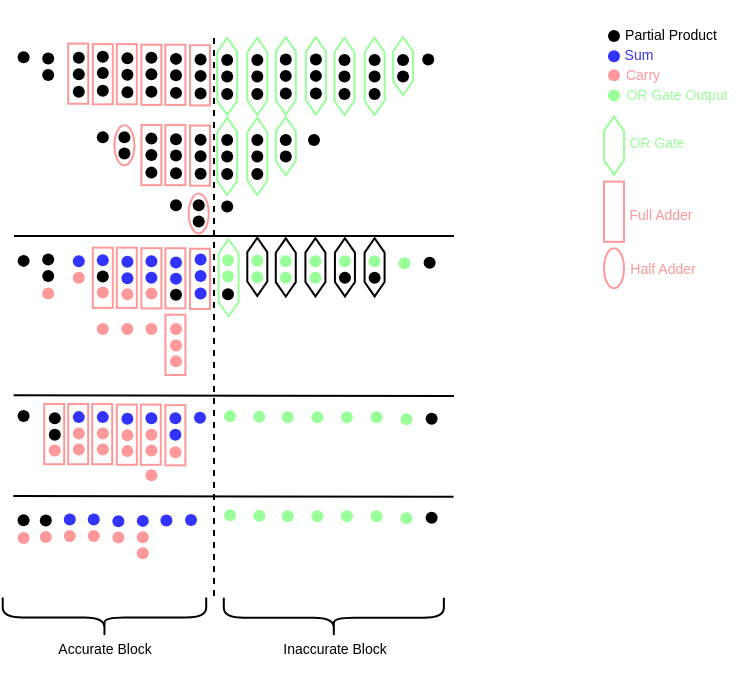 <mxfile version="25.0.2">
  <diagram name="Page-1" id="2dbHZs60MgRJYXGFf2Fs">
    <mxGraphModel dx="667" dy="397" grid="1" gridSize="10" guides="1" tooltips="1" connect="1" arrows="1" fold="1" page="1" pageScale="1" pageWidth="827" pageHeight="1169" math="0" shadow="0">
      <root>
        <mxCell id="0" />
        <mxCell id="1" parent="0" />
        <mxCell id="PCGd_DvdktvaPrUJOzKs-1" value="" style="shape=hexagon;perimeter=hexagonPerimeter2;whiteSpace=wrap;html=1;fixedSize=1;rotation=90;size=7.18;strokeColor=#99FF99;" parent="1" vertex="1">
          <mxGeometry x="341.0" y="215.22" width="38.59" height="10" as="geometry" />
        </mxCell>
        <mxCell id="PCGd_DvdktvaPrUJOzKs-2" value="" style="shape=waypoint;sketch=0;fillStyle=solid;size=6;pointerEvents=1;points=[];fillColor=none;resizable=0;rotatable=0;perimeter=centerPerimeter;snapToPoint=1;" parent="1" vertex="1">
          <mxGeometry x="350.3" y="202" width="20" height="20" as="geometry" />
        </mxCell>
        <mxCell id="PCGd_DvdktvaPrUJOzKs-3" value="" style="shape=waypoint;sketch=0;fillStyle=solid;size=6;pointerEvents=1;points=[];fillColor=none;resizable=0;rotatable=0;perimeter=centerPerimeter;snapToPoint=1;" parent="1" vertex="1">
          <mxGeometry x="350.3" y="210.22" width="20" height="20" as="geometry" />
        </mxCell>
        <mxCell id="PCGd_DvdktvaPrUJOzKs-4" value="" style="shape=waypoint;sketch=0;fillStyle=solid;size=6;pointerEvents=1;points=[];fillColor=none;resizable=0;rotatable=0;perimeter=centerPerimeter;snapToPoint=1;" parent="1" vertex="1">
          <mxGeometry x="350.3" y="219" width="20" height="20" as="geometry" />
        </mxCell>
        <mxCell id="PCGd_DvdktvaPrUJOzKs-5" value="" style="shape=hexagon;perimeter=hexagonPerimeter2;whiteSpace=wrap;html=1;fixedSize=1;rotation=90;size=7.18;strokeColor=#99FF99;" parent="1" vertex="1">
          <mxGeometry x="360" y="210.07" width="29.06" height="10" as="geometry" />
        </mxCell>
        <mxCell id="PCGd_DvdktvaPrUJOzKs-6" value="" style="shape=waypoint;sketch=0;fillStyle=solid;size=6;pointerEvents=1;points=[];fillColor=none;resizable=0;rotatable=0;perimeter=centerPerimeter;snapToPoint=1;" parent="1" vertex="1">
          <mxGeometry x="364.53" y="202" width="20" height="20" as="geometry" />
        </mxCell>
        <mxCell id="PCGd_DvdktvaPrUJOzKs-7" value="" style="shape=waypoint;sketch=0;fillStyle=solid;size=6;pointerEvents=1;points=[];fillColor=none;resizable=0;rotatable=0;perimeter=centerPerimeter;snapToPoint=1;" parent="1" vertex="1">
          <mxGeometry x="364.53" y="210.22" width="20" height="20" as="geometry" />
        </mxCell>
        <mxCell id="PCGd_DvdktvaPrUJOzKs-15" value="" style="shape=hexagon;perimeter=hexagonPerimeter2;whiteSpace=wrap;html=1;fixedSize=1;rotation=90;size=7.18;strokeColor=#99FF99;" parent="1" vertex="1">
          <mxGeometry x="325.94" y="215.22" width="38.59" height="10" as="geometry" />
        </mxCell>
        <mxCell id="PCGd_DvdktvaPrUJOzKs-16" value="" style="shape=waypoint;sketch=0;fillStyle=solid;size=6;pointerEvents=1;points=[];fillColor=none;resizable=0;rotatable=0;perimeter=centerPerimeter;snapToPoint=1;" parent="1" vertex="1">
          <mxGeometry x="335.24" y="202" width="20" height="20" as="geometry" />
        </mxCell>
        <mxCell id="PCGd_DvdktvaPrUJOzKs-17" value="" style="shape=waypoint;sketch=0;fillStyle=solid;size=6;pointerEvents=1;points=[];fillColor=none;resizable=0;rotatable=0;perimeter=centerPerimeter;snapToPoint=1;" parent="1" vertex="1">
          <mxGeometry x="335.24" y="210.22" width="20" height="20" as="geometry" />
        </mxCell>
        <mxCell id="PCGd_DvdktvaPrUJOzKs-18" value="" style="shape=waypoint;sketch=0;fillStyle=solid;size=6;pointerEvents=1;points=[];fillColor=none;resizable=0;rotatable=0;perimeter=centerPerimeter;snapToPoint=1;" parent="1" vertex="1">
          <mxGeometry x="335.24" y="219" width="20" height="20" as="geometry" />
        </mxCell>
        <mxCell id="PCGd_DvdktvaPrUJOzKs-24" value="" style="shape=hexagon;perimeter=hexagonPerimeter2;whiteSpace=wrap;html=1;fixedSize=1;rotation=90;size=7.18;strokeColor=#99FF99;" parent="1" vertex="1">
          <mxGeometry x="311.65" y="214.94" width="38.59" height="10" as="geometry" />
        </mxCell>
        <mxCell id="PCGd_DvdktvaPrUJOzKs-25" value="" style="shape=waypoint;sketch=0;fillStyle=solid;size=6;pointerEvents=1;points=[];fillColor=none;resizable=0;rotatable=0;perimeter=centerPerimeter;snapToPoint=1;" parent="1" vertex="1">
          <mxGeometry x="320.95" y="201.72" width="20" height="20" as="geometry" />
        </mxCell>
        <mxCell id="PCGd_DvdktvaPrUJOzKs-26" value="" style="shape=waypoint;sketch=0;fillStyle=solid;size=6;pointerEvents=1;points=[];fillColor=none;resizable=0;rotatable=0;perimeter=centerPerimeter;snapToPoint=1;" parent="1" vertex="1">
          <mxGeometry x="320.95" y="209.94" width="20" height="20" as="geometry" />
        </mxCell>
        <mxCell id="PCGd_DvdktvaPrUJOzKs-27" value="" style="shape=waypoint;sketch=0;fillStyle=solid;size=6;pointerEvents=1;points=[];fillColor=none;resizable=0;rotatable=0;perimeter=centerPerimeter;snapToPoint=1;" parent="1" vertex="1">
          <mxGeometry x="320.95" y="218.72" width="20" height="20" as="geometry" />
        </mxCell>
        <mxCell id="PCGd_DvdktvaPrUJOzKs-29" value="" style="shape=hexagon;perimeter=hexagonPerimeter2;whiteSpace=wrap;html=1;fixedSize=1;rotation=90;size=7.18;strokeColor=#99FF99;" parent="1" vertex="1">
          <mxGeometry x="296.59" y="214.94" width="38.59" height="10" as="geometry" />
        </mxCell>
        <mxCell id="PCGd_DvdktvaPrUJOzKs-30" value="" style="shape=waypoint;sketch=0;fillStyle=solid;size=6;pointerEvents=1;points=[];fillColor=none;resizable=0;rotatable=0;perimeter=centerPerimeter;snapToPoint=1;" parent="1" vertex="1">
          <mxGeometry x="305.89" y="201.72" width="20" height="20" as="geometry" />
        </mxCell>
        <mxCell id="PCGd_DvdktvaPrUJOzKs-31" value="" style="shape=waypoint;sketch=0;fillStyle=solid;size=6;pointerEvents=1;points=[];fillColor=none;resizable=0;rotatable=0;perimeter=centerPerimeter;snapToPoint=1;" parent="1" vertex="1">
          <mxGeometry x="305.89" y="209.94" width="20" height="20" as="geometry" />
        </mxCell>
        <mxCell id="PCGd_DvdktvaPrUJOzKs-32" value="" style="shape=waypoint;sketch=0;fillStyle=solid;size=6;pointerEvents=1;points=[];fillColor=none;resizable=0;rotatable=0;perimeter=centerPerimeter;snapToPoint=1;" parent="1" vertex="1">
          <mxGeometry x="305.89" y="218.72" width="20" height="20" as="geometry" />
        </mxCell>
        <mxCell id="PCGd_DvdktvaPrUJOzKs-33" value="" style="shape=hexagon;perimeter=hexagonPerimeter2;whiteSpace=wrap;html=1;fixedSize=1;rotation=90;size=7.18;strokeColor=#99FF99;" parent="1" vertex="1">
          <mxGeometry x="282.36" y="215.22" width="38.59" height="10" as="geometry" />
        </mxCell>
        <mxCell id="PCGd_DvdktvaPrUJOzKs-34" value="" style="shape=waypoint;sketch=0;fillStyle=solid;size=6;pointerEvents=1;points=[];fillColor=none;resizable=0;rotatable=0;perimeter=centerPerimeter;snapToPoint=1;" parent="1" vertex="1">
          <mxGeometry x="291.66" y="202" width="20" height="20" as="geometry" />
        </mxCell>
        <mxCell id="PCGd_DvdktvaPrUJOzKs-35" value="" style="shape=waypoint;sketch=0;fillStyle=solid;size=6;pointerEvents=1;points=[];fillColor=none;resizable=0;rotatable=0;perimeter=centerPerimeter;snapToPoint=1;" parent="1" vertex="1">
          <mxGeometry x="291.66" y="210.22" width="20" height="20" as="geometry" />
        </mxCell>
        <mxCell id="PCGd_DvdktvaPrUJOzKs-36" value="" style="shape=waypoint;sketch=0;fillStyle=solid;size=6;pointerEvents=1;points=[];fillColor=none;resizable=0;rotatable=0;perimeter=centerPerimeter;snapToPoint=1;" parent="1" vertex="1">
          <mxGeometry x="291.66" y="219" width="20" height="20" as="geometry" />
        </mxCell>
        <mxCell id="PCGd_DvdktvaPrUJOzKs-37" value="" style="shape=hexagon;perimeter=hexagonPerimeter2;whiteSpace=wrap;html=1;fixedSize=1;rotation=90;size=7.18;strokeColor=#99FF99;" parent="1" vertex="1">
          <mxGeometry x="267.3" y="215.22" width="38.59" height="10" as="geometry" />
        </mxCell>
        <mxCell id="PCGd_DvdktvaPrUJOzKs-38" value="" style="shape=waypoint;sketch=0;fillStyle=solid;size=6;pointerEvents=1;points=[];fillColor=none;resizable=0;rotatable=0;perimeter=centerPerimeter;snapToPoint=1;" parent="1" vertex="1">
          <mxGeometry x="276.6" y="202" width="20" height="20" as="geometry" />
        </mxCell>
        <mxCell id="PCGd_DvdktvaPrUJOzKs-39" value="" style="shape=waypoint;sketch=0;fillStyle=solid;size=6;pointerEvents=1;points=[];fillColor=none;resizable=0;rotatable=0;perimeter=centerPerimeter;snapToPoint=1;" parent="1" vertex="1">
          <mxGeometry x="276.6" y="210.22" width="20" height="20" as="geometry" />
        </mxCell>
        <mxCell id="PCGd_DvdktvaPrUJOzKs-40" value="" style="shape=waypoint;sketch=0;fillStyle=solid;size=6;pointerEvents=1;points=[];fillColor=none;resizable=0;rotatable=0;perimeter=centerPerimeter;snapToPoint=1;" parent="1" vertex="1">
          <mxGeometry x="276.6" y="219" width="20" height="20" as="geometry" />
        </mxCell>
        <mxCell id="PCGd_DvdktvaPrUJOzKs-46" value="" style="shape=hexagon;perimeter=hexagonPerimeter2;whiteSpace=wrap;html=1;fixedSize=1;rotation=90;size=7.18;strokeColor=#99FF99;" parent="1" vertex="1">
          <mxGeometry x="282.36" y="255.22" width="38.59" height="10" as="geometry" />
        </mxCell>
        <mxCell id="PCGd_DvdktvaPrUJOzKs-47" value="" style="shape=waypoint;sketch=0;fillStyle=solid;size=6;pointerEvents=1;points=[];fillColor=none;resizable=0;rotatable=0;perimeter=centerPerimeter;snapToPoint=1;" parent="1" vertex="1">
          <mxGeometry x="291.66" y="242" width="20" height="20" as="geometry" />
        </mxCell>
        <mxCell id="PCGd_DvdktvaPrUJOzKs-48" value="" style="shape=waypoint;sketch=0;fillStyle=solid;size=6;pointerEvents=1;points=[];fillColor=none;resizable=0;rotatable=0;perimeter=centerPerimeter;snapToPoint=1;" parent="1" vertex="1">
          <mxGeometry x="291.66" y="250.22" width="20" height="20" as="geometry" />
        </mxCell>
        <mxCell id="PCGd_DvdktvaPrUJOzKs-49" value="" style="shape=waypoint;sketch=0;fillStyle=solid;size=6;pointerEvents=1;points=[];fillColor=none;resizable=0;rotatable=0;perimeter=centerPerimeter;snapToPoint=1;" parent="1" vertex="1">
          <mxGeometry x="291.66" y="259" width="20" height="20" as="geometry" />
        </mxCell>
        <mxCell id="PCGd_DvdktvaPrUJOzKs-50" value="" style="shape=hexagon;perimeter=hexagonPerimeter2;whiteSpace=wrap;html=1;fixedSize=1;rotation=90;size=7.18;strokeColor=#99FF99;" parent="1" vertex="1">
          <mxGeometry x="267.3" y="255.22" width="38.59" height="10" as="geometry" />
        </mxCell>
        <mxCell id="PCGd_DvdktvaPrUJOzKs-51" value="" style="shape=waypoint;sketch=0;fillStyle=solid;size=6;pointerEvents=1;points=[];fillColor=none;resizable=0;rotatable=0;perimeter=centerPerimeter;snapToPoint=1;" parent="1" vertex="1">
          <mxGeometry x="276.6" y="242" width="20" height="20" as="geometry" />
        </mxCell>
        <mxCell id="PCGd_DvdktvaPrUJOzKs-52" value="" style="shape=waypoint;sketch=0;fillStyle=solid;size=6;pointerEvents=1;points=[];fillColor=none;resizable=0;rotatable=0;perimeter=centerPerimeter;snapToPoint=1;" parent="1" vertex="1">
          <mxGeometry x="276.6" y="250.22" width="20" height="20" as="geometry" />
        </mxCell>
        <mxCell id="PCGd_DvdktvaPrUJOzKs-53" value="" style="shape=waypoint;sketch=0;fillStyle=solid;size=6;pointerEvents=1;points=[];fillColor=none;resizable=0;rotatable=0;perimeter=centerPerimeter;snapToPoint=1;" parent="1" vertex="1">
          <mxGeometry x="276.6" y="259" width="20" height="20" as="geometry" />
        </mxCell>
        <mxCell id="PCGd_DvdktvaPrUJOzKs-54" value="" style="shape=hexagon;perimeter=hexagonPerimeter2;whiteSpace=wrap;html=1;fixedSize=1;rotation=90;size=7.18;strokeColor=#99FF99;" parent="1" vertex="1">
          <mxGeometry x="301.35" y="250.07" width="29.06" height="10" as="geometry" />
        </mxCell>
        <mxCell id="PCGd_DvdktvaPrUJOzKs-55" value="" style="shape=waypoint;sketch=0;fillStyle=solid;size=6;pointerEvents=1;points=[];fillColor=none;resizable=0;rotatable=0;perimeter=centerPerimeter;snapToPoint=1;" parent="1" vertex="1">
          <mxGeometry x="305.88" y="242" width="20" height="20" as="geometry" />
        </mxCell>
        <mxCell id="PCGd_DvdktvaPrUJOzKs-56" value="" style="shape=waypoint;sketch=0;fillStyle=solid;size=6;pointerEvents=1;points=[];fillColor=none;resizable=0;rotatable=0;perimeter=centerPerimeter;snapToPoint=1;" parent="1" vertex="1">
          <mxGeometry x="305.88" y="250.22" width="20" height="20" as="geometry" />
        </mxCell>
        <mxCell id="PCGd_DvdktvaPrUJOzKs-59" value="" style="shape=waypoint;sketch=0;fillStyle=solid;size=6;pointerEvents=1;points=[];fillColor=none;resizable=0;rotatable=0;perimeter=centerPerimeter;snapToPoint=1;" parent="1" vertex="1">
          <mxGeometry x="377.12" y="201.72" width="20" height="20" as="geometry" />
        </mxCell>
        <mxCell id="PCGd_DvdktvaPrUJOzKs-62" value="" style="shape=waypoint;sketch=0;fillStyle=solid;size=6;pointerEvents=1;points=[];fillColor=none;resizable=0;rotatable=0;perimeter=centerPerimeter;snapToPoint=1;" parent="1" vertex="1">
          <mxGeometry x="320" y="242" width="20" height="20" as="geometry" />
        </mxCell>
        <mxCell id="PCGd_DvdktvaPrUJOzKs-63" value="" style="shape=waypoint;sketch=0;fillStyle=solid;size=6;pointerEvents=1;points=[];fillColor=none;resizable=0;rotatable=0;perimeter=centerPerimeter;snapToPoint=1;" parent="1" vertex="1">
          <mxGeometry x="276.6" y="275.22" width="20" height="20" as="geometry" />
        </mxCell>
        <mxCell id="PCGd_DvdktvaPrUJOzKs-64" value="" style="endArrow=none;dashed=1;html=1;rounded=0;" parent="1" edge="1">
          <mxGeometry width="50" height="50" relative="1" as="geometry">
            <mxPoint x="280" y="480" as="sourcePoint" />
            <mxPoint x="280" y="200" as="targetPoint" />
          </mxGeometry>
        </mxCell>
        <mxCell id="PCGd_DvdktvaPrUJOzKs-74" value="" style="rounded=0;whiteSpace=wrap;html=1;strokeColor=#FF9999;" parent="1" vertex="1">
          <mxGeometry x="268" y="204.61" width="10" height="30.11" as="geometry" />
        </mxCell>
        <mxCell id="PCGd_DvdktvaPrUJOzKs-75" value="" style="shape=waypoint;sketch=0;fillStyle=solid;size=6;pointerEvents=1;points=[];fillColor=none;resizable=0;rotatable=0;perimeter=centerPerimeter;snapToPoint=1;" parent="1" vertex="1">
          <mxGeometry x="263.3" y="201.72" width="20" height="20" as="geometry" />
        </mxCell>
        <mxCell id="PCGd_DvdktvaPrUJOzKs-76" value="" style="shape=waypoint;sketch=0;fillStyle=solid;size=6;pointerEvents=1;points=[];fillColor=none;resizable=0;rotatable=0;perimeter=centerPerimeter;snapToPoint=1;" parent="1" vertex="1">
          <mxGeometry x="263.3" y="209.94" width="20" height="20" as="geometry" />
        </mxCell>
        <mxCell id="PCGd_DvdktvaPrUJOzKs-77" value="" style="shape=waypoint;sketch=0;fillStyle=solid;size=6;pointerEvents=1;points=[];fillColor=none;resizable=0;rotatable=0;perimeter=centerPerimeter;snapToPoint=1;" parent="1" vertex="1">
          <mxGeometry x="263.3" y="218.72" width="20" height="20" as="geometry" />
        </mxCell>
        <mxCell id="PCGd_DvdktvaPrUJOzKs-81" value="" style="rounded=0;whiteSpace=wrap;html=1;strokeColor=#FF9999;" parent="1" vertex="1">
          <mxGeometry x="255.7" y="204.33" width="10" height="30.11" as="geometry" />
        </mxCell>
        <mxCell id="PCGd_DvdktvaPrUJOzKs-82" value="" style="shape=waypoint;sketch=0;fillStyle=solid;size=6;pointerEvents=1;points=[];fillColor=none;resizable=0;rotatable=0;perimeter=centerPerimeter;snapToPoint=1;" parent="1" vertex="1">
          <mxGeometry x="251.0" y="201.44" width="20" height="20" as="geometry" />
        </mxCell>
        <mxCell id="PCGd_DvdktvaPrUJOzKs-83" value="" style="shape=waypoint;sketch=0;fillStyle=solid;size=6;pointerEvents=1;points=[];fillColor=none;resizable=0;rotatable=0;perimeter=centerPerimeter;snapToPoint=1;" parent="1" vertex="1">
          <mxGeometry x="251.0" y="209.66" width="20" height="20" as="geometry" />
        </mxCell>
        <mxCell id="PCGd_DvdktvaPrUJOzKs-84" value="" style="shape=waypoint;sketch=0;fillStyle=solid;size=6;pointerEvents=1;points=[];fillColor=none;resizable=0;rotatable=0;perimeter=centerPerimeter;snapToPoint=1;" parent="1" vertex="1">
          <mxGeometry x="251.0" y="218.44" width="20" height="20" as="geometry" />
        </mxCell>
        <mxCell id="PCGd_DvdktvaPrUJOzKs-110" value="" style="endArrow=none;html=1;rounded=0;" parent="1" edge="1">
          <mxGeometry width="50" height="50" relative="1" as="geometry">
            <mxPoint x="180" y="300" as="sourcePoint" />
            <mxPoint x="400" y="300" as="targetPoint" />
          </mxGeometry>
        </mxCell>
        <mxCell id="PCGd_DvdktvaPrUJOzKs-111" value="" style="rounded=0;whiteSpace=wrap;html=1;strokeColor=#FF9999;" parent="1" vertex="1">
          <mxGeometry x="243.7" y="204.33" width="10" height="30.11" as="geometry" />
        </mxCell>
        <mxCell id="PCGd_DvdktvaPrUJOzKs-112" value="" style="rounded=0;whiteSpace=wrap;html=1;strokeColor=#FF9999;" parent="1" vertex="1">
          <mxGeometry x="231.4" y="204.05" width="10" height="30.11" as="geometry" />
        </mxCell>
        <mxCell id="PCGd_DvdktvaPrUJOzKs-113" value="" style="shape=waypoint;sketch=0;fillStyle=solid;size=6;pointerEvents=1;points=[];fillColor=none;resizable=0;rotatable=0;perimeter=centerPerimeter;snapToPoint=1;" parent="1" vertex="1">
          <mxGeometry x="226.7" y="201.16" width="20" height="20" as="geometry" />
        </mxCell>
        <mxCell id="PCGd_DvdktvaPrUJOzKs-114" value="" style="shape=waypoint;sketch=0;fillStyle=solid;size=6;pointerEvents=1;points=[];fillColor=none;resizable=0;rotatable=0;perimeter=centerPerimeter;snapToPoint=1;" parent="1" vertex="1">
          <mxGeometry x="226.7" y="209.38" width="20" height="20" as="geometry" />
        </mxCell>
        <mxCell id="PCGd_DvdktvaPrUJOzKs-115" value="" style="shape=waypoint;sketch=0;fillStyle=solid;size=6;pointerEvents=1;points=[];fillColor=none;resizable=0;rotatable=0;perimeter=centerPerimeter;snapToPoint=1;" parent="1" vertex="1">
          <mxGeometry x="226.7" y="218.16" width="20" height="20" as="geometry" />
        </mxCell>
        <mxCell id="PCGd_DvdktvaPrUJOzKs-116" value="" style="rounded=0;whiteSpace=wrap;html=1;strokeColor=#FF9999;" parent="1" vertex="1">
          <mxGeometry x="219.4" y="204.05" width="10" height="30.11" as="geometry" />
        </mxCell>
        <mxCell id="PCGd_DvdktvaPrUJOzKs-117" value="" style="rounded=0;whiteSpace=wrap;html=1;strokeColor=#FF9999;" parent="1" vertex="1">
          <mxGeometry x="207.1" y="203.77" width="10" height="30.11" as="geometry" />
        </mxCell>
        <mxCell id="PCGd_DvdktvaPrUJOzKs-118" value="" style="shape=waypoint;sketch=0;fillStyle=solid;size=6;pointerEvents=1;points=[];fillColor=none;resizable=0;rotatable=0;perimeter=centerPerimeter;snapToPoint=1;" parent="1" vertex="1">
          <mxGeometry x="202.4" y="200.88" width="20" height="20" as="geometry" />
        </mxCell>
        <mxCell id="PCGd_DvdktvaPrUJOzKs-119" value="" style="shape=waypoint;sketch=0;fillStyle=solid;size=6;pointerEvents=1;points=[];fillColor=none;resizable=0;rotatable=0;perimeter=centerPerimeter;snapToPoint=1;" parent="1" vertex="1">
          <mxGeometry x="202.4" y="209.1" width="20" height="20" as="geometry" />
        </mxCell>
        <mxCell id="PCGd_DvdktvaPrUJOzKs-120" value="" style="shape=waypoint;sketch=0;fillStyle=solid;size=6;pointerEvents=1;points=[];fillColor=none;resizable=0;rotatable=0;perimeter=centerPerimeter;snapToPoint=1;" parent="1" vertex="1">
          <mxGeometry x="202.4" y="217.88" width="20" height="20" as="geometry" />
        </mxCell>
        <mxCell id="PCGd_DvdktvaPrUJOzKs-121" value="" style="shape=waypoint;sketch=0;fillStyle=solid;size=6;pointerEvents=1;points=[];fillColor=none;resizable=0;rotatable=0;perimeter=centerPerimeter;snapToPoint=1;" parent="1" vertex="1">
          <mxGeometry x="214.4" y="200.32" width="20" height="20" as="geometry" />
        </mxCell>
        <mxCell id="PCGd_DvdktvaPrUJOzKs-122" value="" style="shape=waypoint;sketch=0;fillStyle=solid;size=6;pointerEvents=1;points=[];fillColor=none;resizable=0;rotatable=0;perimeter=centerPerimeter;snapToPoint=1;" parent="1" vertex="1">
          <mxGeometry x="214.4" y="208.54" width="20" height="20" as="geometry" />
        </mxCell>
        <mxCell id="PCGd_DvdktvaPrUJOzKs-123" value="" style="shape=waypoint;sketch=0;fillStyle=solid;size=6;pointerEvents=1;points=[];fillColor=none;resizable=0;rotatable=0;perimeter=centerPerimeter;snapToPoint=1;" parent="1" vertex="1">
          <mxGeometry x="214.4" y="217.32" width="20" height="20" as="geometry" />
        </mxCell>
        <mxCell id="PCGd_DvdktvaPrUJOzKs-124" value="" style="shape=waypoint;sketch=0;fillStyle=solid;size=6;pointerEvents=1;points=[];fillColor=none;resizable=0;rotatable=0;perimeter=centerPerimeter;snapToPoint=1;" parent="1" vertex="1">
          <mxGeometry x="238.7" y="200.89" width="20" height="20" as="geometry" />
        </mxCell>
        <mxCell id="PCGd_DvdktvaPrUJOzKs-125" value="" style="shape=waypoint;sketch=0;fillStyle=solid;size=6;pointerEvents=1;points=[];fillColor=none;resizable=0;rotatable=0;perimeter=centerPerimeter;snapToPoint=1;" parent="1" vertex="1">
          <mxGeometry x="238.7" y="209.11" width="20" height="20" as="geometry" />
        </mxCell>
        <mxCell id="PCGd_DvdktvaPrUJOzKs-126" value="" style="shape=waypoint;sketch=0;fillStyle=solid;size=6;pointerEvents=1;points=[];fillColor=none;resizable=0;rotatable=0;perimeter=centerPerimeter;snapToPoint=1;" parent="1" vertex="1">
          <mxGeometry x="238.7" y="217.89" width="20" height="20" as="geometry" />
        </mxCell>
        <mxCell id="PCGd_DvdktvaPrUJOzKs-133" value="" style="rounded=0;whiteSpace=wrap;html=1;strokeColor=#FF9999;" parent="1" vertex="1">
          <mxGeometry x="268" y="244.75" width="10" height="30.11" as="geometry" />
        </mxCell>
        <mxCell id="PCGd_DvdktvaPrUJOzKs-134" value="" style="shape=waypoint;sketch=0;fillStyle=solid;size=6;pointerEvents=1;points=[];fillColor=none;resizable=0;rotatable=0;perimeter=centerPerimeter;snapToPoint=1;" parent="1" vertex="1">
          <mxGeometry x="263.3" y="241.86" width="20" height="20" as="geometry" />
        </mxCell>
        <mxCell id="PCGd_DvdktvaPrUJOzKs-135" value="" style="shape=waypoint;sketch=0;fillStyle=solid;size=6;pointerEvents=1;points=[];fillColor=none;resizable=0;rotatable=0;perimeter=centerPerimeter;snapToPoint=1;" parent="1" vertex="1">
          <mxGeometry x="263.3" y="250.08" width="20" height="20" as="geometry" />
        </mxCell>
        <mxCell id="PCGd_DvdktvaPrUJOzKs-136" value="" style="shape=waypoint;sketch=0;fillStyle=solid;size=6;pointerEvents=1;points=[];fillColor=none;resizable=0;rotatable=0;perimeter=centerPerimeter;snapToPoint=1;" parent="1" vertex="1">
          <mxGeometry x="263.3" y="258.86" width="20" height="20" as="geometry" />
        </mxCell>
        <mxCell id="PCGd_DvdktvaPrUJOzKs-137" value="" style="rounded=0;whiteSpace=wrap;html=1;strokeColor=#FF9999;" parent="1" vertex="1">
          <mxGeometry x="255.7" y="244.47" width="10" height="30.11" as="geometry" />
        </mxCell>
        <mxCell id="PCGd_DvdktvaPrUJOzKs-138" value="" style="shape=waypoint;sketch=0;fillStyle=solid;size=6;pointerEvents=1;points=[];fillColor=none;resizable=0;rotatable=0;perimeter=centerPerimeter;snapToPoint=1;" parent="1" vertex="1">
          <mxGeometry x="251.0" y="241.58" width="20" height="20" as="geometry" />
        </mxCell>
        <mxCell id="PCGd_DvdktvaPrUJOzKs-139" value="" style="shape=waypoint;sketch=0;fillStyle=solid;size=6;pointerEvents=1;points=[];fillColor=none;resizable=0;rotatable=0;perimeter=centerPerimeter;snapToPoint=1;" parent="1" vertex="1">
          <mxGeometry x="251.0" y="249.8" width="20" height="20" as="geometry" />
        </mxCell>
        <mxCell id="PCGd_DvdktvaPrUJOzKs-140" value="" style="shape=waypoint;sketch=0;fillStyle=solid;size=6;pointerEvents=1;points=[];fillColor=none;resizable=0;rotatable=0;perimeter=centerPerimeter;snapToPoint=1;" parent="1" vertex="1">
          <mxGeometry x="251.0" y="258.58" width="20" height="20" as="geometry" />
        </mxCell>
        <mxCell id="PCGd_DvdktvaPrUJOzKs-141" value="" style="rounded=0;whiteSpace=wrap;html=1;strokeColor=#FF9999;" parent="1" vertex="1">
          <mxGeometry x="243.7" y="244.47" width="10" height="30.11" as="geometry" />
        </mxCell>
        <mxCell id="PCGd_DvdktvaPrUJOzKs-142" value="" style="shape=waypoint;sketch=0;fillStyle=solid;size=6;pointerEvents=1;points=[];fillColor=none;resizable=0;rotatable=0;perimeter=centerPerimeter;snapToPoint=1;" parent="1" vertex="1">
          <mxGeometry x="238.7" y="241.31" width="20" height="20" as="geometry" />
        </mxCell>
        <mxCell id="PCGd_DvdktvaPrUJOzKs-143" value="" style="shape=waypoint;sketch=0;fillStyle=solid;size=6;pointerEvents=1;points=[];fillColor=none;resizable=0;rotatable=0;perimeter=centerPerimeter;snapToPoint=1;" parent="1" vertex="1">
          <mxGeometry x="238.7" y="249.53" width="20" height="20" as="geometry" />
        </mxCell>
        <mxCell id="PCGd_DvdktvaPrUJOzKs-144" value="" style="shape=waypoint;sketch=0;fillStyle=solid;size=6;pointerEvents=1;points=[];fillColor=none;resizable=0;rotatable=0;perimeter=centerPerimeter;snapToPoint=1;" parent="1" vertex="1">
          <mxGeometry x="238.7" y="258.31" width="20" height="20" as="geometry" />
        </mxCell>
        <mxCell id="PCGd_DvdktvaPrUJOzKs-150" value="" style="shape=waypoint;sketch=0;fillStyle=solid;size=6;pointerEvents=1;points=[];fillColor=none;resizable=0;rotatable=0;perimeter=centerPerimeter;snapToPoint=1;" parent="1" vertex="1">
          <mxGeometry x="251" y="274.58" width="20" height="20" as="geometry" />
        </mxCell>
        <mxCell id="PCGd_DvdktvaPrUJOzKs-154" value="" style="shape=waypoint;sketch=0;fillStyle=solid;size=6;pointerEvents=1;points=[];fillColor=none;resizable=0;rotatable=0;perimeter=centerPerimeter;snapToPoint=1;" parent="1" vertex="1">
          <mxGeometry x="214.4" y="240.68" width="20" height="20" as="geometry" />
        </mxCell>
        <mxCell id="PCGd_DvdktvaPrUJOzKs-155" value="" style="shape=waypoint;sketch=0;fillStyle=solid;size=6;pointerEvents=1;points=[];fillColor=none;resizable=0;rotatable=0;perimeter=centerPerimeter;snapToPoint=1;" parent="1" vertex="1">
          <mxGeometry x="187.1" y="201.24" width="20" height="20" as="geometry" />
        </mxCell>
        <mxCell id="PCGd_DvdktvaPrUJOzKs-156" value="" style="shape=waypoint;sketch=0;fillStyle=solid;size=6;pointerEvents=1;points=[];fillColor=none;resizable=0;rotatable=0;perimeter=centerPerimeter;snapToPoint=1;" parent="1" vertex="1">
          <mxGeometry x="187.1" y="209.46" width="20" height="20" as="geometry" />
        </mxCell>
        <mxCell id="PCGd_DvdktvaPrUJOzKs-157" value="" style="shape=waypoint;sketch=0;fillStyle=solid;size=6;pointerEvents=1;points=[];fillColor=none;resizable=0;rotatable=0;perimeter=centerPerimeter;snapToPoint=1;" parent="1" vertex="1">
          <mxGeometry x="174.8" y="200.68" width="20" height="20" as="geometry" />
        </mxCell>
        <mxCell id="Tv-2tQCTAZa6AO8zfYgc-6" value="" style="shape=waypoint;sketch=0;fillStyle=solid;size=6;pointerEvents=1;points=[];fillColor=none;resizable=0;rotatable=0;perimeter=centerPerimeter;snapToPoint=1;strokeColor=#99FF99;" vertex="1" parent="1">
          <mxGeometry x="365.23" y="303.64" width="20" height="20" as="geometry" />
        </mxCell>
        <mxCell id="Tv-2tQCTAZa6AO8zfYgc-24" value="" style="shape=hexagon;perimeter=hexagonPerimeter2;whiteSpace=wrap;html=1;fixedSize=1;rotation=90;size=7.18;strokeColor=#99FF99;" vertex="1" parent="1">
          <mxGeometry x="268.0" y="315.86" width="38.59" height="10" as="geometry" />
        </mxCell>
        <mxCell id="Tv-2tQCTAZa6AO8zfYgc-33" value="" style="shape=waypoint;sketch=0;fillStyle=solid;size=6;pointerEvents=1;points=[];fillColor=none;resizable=0;rotatable=0;perimeter=centerPerimeter;snapToPoint=1;" vertex="1" parent="1">
          <mxGeometry x="377.82" y="303.36" width="20" height="20" as="geometry" />
        </mxCell>
        <mxCell id="Tv-2tQCTAZa6AO8zfYgc-36" value="" style="shape=hexagon;perimeter=hexagonPerimeter2;whiteSpace=wrap;html=1;fixedSize=1;rotation=90;size=7.18;" vertex="1" parent="1">
          <mxGeometry x="287.12" y="310.43" width="29.06" height="10" as="geometry" />
        </mxCell>
        <mxCell id="Tv-2tQCTAZa6AO8zfYgc-37" value="" style="shape=waypoint;sketch=0;fillStyle=solid;size=6;pointerEvents=1;points=[];fillColor=none;resizable=0;rotatable=0;perimeter=centerPerimeter;snapToPoint=1;strokeColor=#99FF99;" vertex="1" parent="1">
          <mxGeometry x="291.65" y="302.36" width="20" height="20" as="geometry" />
        </mxCell>
        <mxCell id="Tv-2tQCTAZa6AO8zfYgc-38" value="" style="shape=waypoint;sketch=0;fillStyle=solid;size=6;pointerEvents=1;points=[];fillColor=none;resizable=0;rotatable=0;perimeter=centerPerimeter;snapToPoint=1;strokeColor=#99FF99;" vertex="1" parent="1">
          <mxGeometry x="291.65" y="310.58" width="20" height="20" as="geometry" />
        </mxCell>
        <mxCell id="Tv-2tQCTAZa6AO8zfYgc-39" value="" style="shape=hexagon;perimeter=hexagonPerimeter2;whiteSpace=wrap;html=1;fixedSize=1;rotation=90;size=7.18;" vertex="1" parent="1">
          <mxGeometry x="301.36" y="310.71" width="29.06" height="10" as="geometry" />
        </mxCell>
        <mxCell id="Tv-2tQCTAZa6AO8zfYgc-40" value="" style="shape=waypoint;sketch=0;fillStyle=solid;size=6;pointerEvents=1;points=[];fillColor=none;resizable=0;rotatable=0;perimeter=centerPerimeter;snapToPoint=1;strokeColor=#99FF99;" vertex="1" parent="1">
          <mxGeometry x="305.89" y="302.64" width="20" height="20" as="geometry" />
        </mxCell>
        <mxCell id="Tv-2tQCTAZa6AO8zfYgc-41" value="" style="shape=waypoint;sketch=0;fillStyle=solid;size=6;pointerEvents=1;points=[];fillColor=none;resizable=0;rotatable=0;perimeter=centerPerimeter;snapToPoint=1;strokeColor=#99FF99;" vertex="1" parent="1">
          <mxGeometry x="305.89" y="310.86" width="20" height="20" as="geometry" />
        </mxCell>
        <mxCell id="Tv-2tQCTAZa6AO8zfYgc-42" value="" style="shape=hexagon;perimeter=hexagonPerimeter2;whiteSpace=wrap;html=1;fixedSize=1;rotation=90;size=7.18;" vertex="1" parent="1">
          <mxGeometry x="316.18" y="310.67" width="29.06" height="10" as="geometry" />
        </mxCell>
        <mxCell id="Tv-2tQCTAZa6AO8zfYgc-43" value="" style="shape=waypoint;sketch=0;fillStyle=solid;size=6;pointerEvents=1;points=[];fillColor=none;resizable=0;rotatable=0;perimeter=centerPerimeter;snapToPoint=1;strokeColor=#99FF99;" vertex="1" parent="1">
          <mxGeometry x="320.71" y="302.6" width="20" height="20" as="geometry" />
        </mxCell>
        <mxCell id="Tv-2tQCTAZa6AO8zfYgc-44" value="" style="shape=waypoint;sketch=0;fillStyle=solid;size=6;pointerEvents=1;points=[];fillColor=none;resizable=0;rotatable=0;perimeter=centerPerimeter;snapToPoint=1;strokeColor=#99FF99;" vertex="1" parent="1">
          <mxGeometry x="320.71" y="310.82" width="20" height="20" as="geometry" />
        </mxCell>
        <mxCell id="Tv-2tQCTAZa6AO8zfYgc-45" value="" style="shape=hexagon;perimeter=hexagonPerimeter2;whiteSpace=wrap;html=1;fixedSize=1;rotation=90;size=7.18;" vertex="1" parent="1">
          <mxGeometry x="330.94" y="310.67" width="29.06" height="10" as="geometry" />
        </mxCell>
        <mxCell id="Tv-2tQCTAZa6AO8zfYgc-46" value="" style="shape=waypoint;sketch=0;fillStyle=solid;size=6;pointerEvents=1;points=[];fillColor=none;resizable=0;rotatable=0;perimeter=centerPerimeter;snapToPoint=1;strokeColor=#99FF99;" vertex="1" parent="1">
          <mxGeometry x="335.47" y="302.6" width="20" height="20" as="geometry" />
        </mxCell>
        <mxCell id="Tv-2tQCTAZa6AO8zfYgc-47" value="" style="shape=waypoint;sketch=0;fillStyle=solid;size=6;pointerEvents=1;points=[];fillColor=none;resizable=0;rotatable=0;perimeter=centerPerimeter;snapToPoint=1;" vertex="1" parent="1">
          <mxGeometry x="335.47" y="310.82" width="20" height="20" as="geometry" />
        </mxCell>
        <mxCell id="Tv-2tQCTAZa6AO8zfYgc-48" value="" style="shape=hexagon;perimeter=hexagonPerimeter2;whiteSpace=wrap;html=1;fixedSize=1;rotation=90;size=7.18;" vertex="1" parent="1">
          <mxGeometry x="345.77" y="310.67" width="29.06" height="10" as="geometry" />
        </mxCell>
        <mxCell id="Tv-2tQCTAZa6AO8zfYgc-49" value="" style="shape=waypoint;sketch=0;fillStyle=solid;size=6;pointerEvents=1;points=[];fillColor=none;resizable=0;rotatable=0;perimeter=centerPerimeter;snapToPoint=1;strokeColor=#99FF99;" vertex="1" parent="1">
          <mxGeometry x="350.3" y="302.6" width="20" height="20" as="geometry" />
        </mxCell>
        <mxCell id="Tv-2tQCTAZa6AO8zfYgc-50" value="" style="shape=waypoint;sketch=0;fillStyle=solid;size=6;pointerEvents=1;points=[];fillColor=none;resizable=0;rotatable=0;perimeter=centerPerimeter;snapToPoint=1;" vertex="1" parent="1">
          <mxGeometry x="350.3" y="310.82" width="20" height="20" as="geometry" />
        </mxCell>
        <mxCell id="Tv-2tQCTAZa6AO8zfYgc-51" value="" style="shape=waypoint;sketch=0;fillStyle=solid;size=6;pointerEvents=1;points=[];fillColor=none;resizable=0;rotatable=0;perimeter=centerPerimeter;snapToPoint=1;strokeColor=#99FF99;" vertex="1" parent="1">
          <mxGeometry x="277.0" y="302.08" width="20" height="20" as="geometry" />
        </mxCell>
        <mxCell id="Tv-2tQCTAZa6AO8zfYgc-52" value="" style="shape=waypoint;sketch=0;fillStyle=solid;size=6;pointerEvents=1;points=[];fillColor=none;resizable=0;rotatable=0;perimeter=centerPerimeter;snapToPoint=1;strokeColor=#99FF99;" vertex="1" parent="1">
          <mxGeometry x="277.0" y="310.3" width="20" height="20" as="geometry" />
        </mxCell>
        <mxCell id="Tv-2tQCTAZa6AO8zfYgc-53" value="" style="shape=waypoint;sketch=0;fillStyle=solid;size=6;pointerEvents=1;points=[];fillColor=none;resizable=0;rotatable=0;perimeter=centerPerimeter;snapToPoint=1;" vertex="1" parent="1">
          <mxGeometry x="277.0" y="319.08" width="20" height="20" as="geometry" />
        </mxCell>
        <mxCell id="Tv-2tQCTAZa6AO8zfYgc-54" value="" style="rounded=0;whiteSpace=wrap;html=1;strokeColor=#FF9999;" vertex="1" parent="1">
          <mxGeometry x="268" y="306.37" width="10" height="30.11" as="geometry" />
        </mxCell>
        <mxCell id="Tv-2tQCTAZa6AO8zfYgc-55" value="" style="rounded=0;whiteSpace=wrap;html=1;strokeColor=#FF9999;" vertex="1" parent="1">
          <mxGeometry x="255.7" y="306.09" width="10" height="30.11" as="geometry" />
        </mxCell>
        <mxCell id="Tv-2tQCTAZa6AO8zfYgc-56" value="" style="shape=waypoint;sketch=0;fillStyle=solid;size=6;pointerEvents=1;points=[];fillColor=none;resizable=0;rotatable=0;perimeter=centerPerimeter;snapToPoint=1;strokeColor=#3333FF;" vertex="1" parent="1">
          <mxGeometry x="251.0" y="303.2" width="20" height="20" as="geometry" />
        </mxCell>
        <mxCell id="Tv-2tQCTAZa6AO8zfYgc-57" value="" style="shape=waypoint;sketch=0;fillStyle=solid;size=6;pointerEvents=1;points=[];fillColor=none;resizable=0;rotatable=0;perimeter=centerPerimeter;snapToPoint=1;strokeColor=#3333FF;" vertex="1" parent="1">
          <mxGeometry x="251.0" y="311.42" width="20" height="20" as="geometry" />
        </mxCell>
        <mxCell id="Tv-2tQCTAZa6AO8zfYgc-58" value="" style="rounded=0;whiteSpace=wrap;html=1;strokeColor=#FF9999;" vertex="1" parent="1">
          <mxGeometry x="243.7" y="306.09" width="10" height="30.11" as="geometry" />
        </mxCell>
        <mxCell id="Tv-2tQCTAZa6AO8zfYgc-59" value="" style="rounded=0;whiteSpace=wrap;html=1;strokeColor=#FF9999;" vertex="1" parent="1">
          <mxGeometry x="231.4" y="305.81" width="10" height="30.11" as="geometry" />
        </mxCell>
        <mxCell id="Tv-2tQCTAZa6AO8zfYgc-60" value="" style="shape=waypoint;sketch=0;fillStyle=solid;size=6;pointerEvents=1;points=[];fillColor=none;resizable=0;rotatable=0;perimeter=centerPerimeter;snapToPoint=1;strokeColor=#3333FF;" vertex="1" parent="1">
          <mxGeometry x="226.7" y="302.92" width="20" height="20" as="geometry" />
        </mxCell>
        <mxCell id="Tv-2tQCTAZa6AO8zfYgc-61" value="" style="shape=waypoint;sketch=0;fillStyle=solid;size=6;pointerEvents=1;points=[];fillColor=none;resizable=0;rotatable=0;perimeter=centerPerimeter;snapToPoint=1;strokeColor=#3333FF;" vertex="1" parent="1">
          <mxGeometry x="226.7" y="311.14" width="20" height="20" as="geometry" />
        </mxCell>
        <mxCell id="Tv-2tQCTAZa6AO8zfYgc-62" value="" style="rounded=0;whiteSpace=wrap;html=1;strokeColor=#FF9999;" vertex="1" parent="1">
          <mxGeometry x="219.4" y="305.81" width="10" height="30.11" as="geometry" />
        </mxCell>
        <mxCell id="Tv-2tQCTAZa6AO8zfYgc-64" value="" style="shape=waypoint;sketch=0;fillStyle=solid;size=6;pointerEvents=1;points=[];fillColor=none;resizable=0;rotatable=0;perimeter=centerPerimeter;snapToPoint=1;strokeColor=#3333FF;" vertex="1" parent="1">
          <mxGeometry x="202.4" y="302.64" width="20" height="20" as="geometry" />
        </mxCell>
        <mxCell id="Tv-2tQCTAZa6AO8zfYgc-65" value="" style="shape=waypoint;sketch=0;fillStyle=solid;size=6;pointerEvents=1;points=[];fillColor=none;resizable=0;rotatable=0;perimeter=centerPerimeter;snapToPoint=1;strokeColor=#FF9999;" vertex="1" parent="1">
          <mxGeometry x="202.4" y="310.86" width="20" height="20" as="geometry" />
        </mxCell>
        <mxCell id="Tv-2tQCTAZa6AO8zfYgc-66" value="" style="shape=waypoint;sketch=0;fillStyle=solid;size=6;pointerEvents=1;points=[];fillColor=none;resizable=0;rotatable=0;perimeter=centerPerimeter;snapToPoint=1;strokeColor=#3333FF;" vertex="1" parent="1">
          <mxGeometry x="214.4" y="302.08" width="20" height="20" as="geometry" />
        </mxCell>
        <mxCell id="Tv-2tQCTAZa6AO8zfYgc-67" value="" style="shape=waypoint;sketch=0;fillStyle=solid;size=6;pointerEvents=1;points=[];fillColor=none;resizable=0;rotatable=0;perimeter=centerPerimeter;snapToPoint=1;" vertex="1" parent="1">
          <mxGeometry x="214.4" y="310.3" width="20" height="20" as="geometry" />
        </mxCell>
        <mxCell id="Tv-2tQCTAZa6AO8zfYgc-68" value="" style="shape=waypoint;sketch=0;fillStyle=solid;size=6;pointerEvents=1;points=[];fillColor=none;resizable=0;rotatable=0;perimeter=centerPerimeter;snapToPoint=1;strokeColor=#3333FF;" vertex="1" parent="1">
          <mxGeometry x="238.7" y="302.65" width="20" height="20" as="geometry" />
        </mxCell>
        <mxCell id="Tv-2tQCTAZa6AO8zfYgc-69" value="" style="shape=waypoint;sketch=0;fillStyle=solid;size=6;pointerEvents=1;points=[];fillColor=none;resizable=0;rotatable=0;perimeter=centerPerimeter;snapToPoint=1;strokeColor=#3333FF;" vertex="1" parent="1">
          <mxGeometry x="238.7" y="310.87" width="20" height="20" as="geometry" />
        </mxCell>
        <mxCell id="Tv-2tQCTAZa6AO8zfYgc-72" value="" style="shape=waypoint;sketch=0;fillStyle=solid;size=6;pointerEvents=1;points=[];fillColor=none;resizable=0;rotatable=0;perimeter=centerPerimeter;snapToPoint=1;" vertex="1" parent="1">
          <mxGeometry x="174.8" y="302.44" width="20" height="20" as="geometry" />
        </mxCell>
        <mxCell id="Tv-2tQCTAZa6AO8zfYgc-73" value="" style="shape=waypoint;sketch=0;fillStyle=solid;size=6;pointerEvents=1;points=[];fillColor=none;resizable=0;rotatable=0;perimeter=centerPerimeter;snapToPoint=1;strokeColor=#3333FF;" vertex="1" parent="1">
          <mxGeometry x="263.3" y="301.8" width="20" height="20" as="geometry" />
        </mxCell>
        <mxCell id="Tv-2tQCTAZa6AO8zfYgc-74" value="" style="shape=waypoint;sketch=0;fillStyle=solid;size=6;pointerEvents=1;points=[];fillColor=none;resizable=0;rotatable=0;perimeter=centerPerimeter;snapToPoint=1;strokeColor=#3333FF;" vertex="1" parent="1">
          <mxGeometry x="263.3" y="310.02" width="20" height="20" as="geometry" />
        </mxCell>
        <mxCell id="Tv-2tQCTAZa6AO8zfYgc-75" value="" style="shape=waypoint;sketch=0;fillStyle=solid;size=6;pointerEvents=1;points=[];fillColor=none;resizable=0;rotatable=0;perimeter=centerPerimeter;snapToPoint=1;strokeColor=#3333FF;" vertex="1" parent="1">
          <mxGeometry x="263.3" y="318.8" width="20" height="20" as="geometry" />
        </mxCell>
        <mxCell id="Tv-2tQCTAZa6AO8zfYgc-79" value="" style="shape=waypoint;sketch=0;fillStyle=solid;size=6;pointerEvents=1;points=[];fillColor=none;resizable=0;rotatable=0;perimeter=centerPerimeter;snapToPoint=1;" vertex="1" parent="1">
          <mxGeometry x="187.1" y="301.8" width="20" height="20" as="geometry" />
        </mxCell>
        <mxCell id="Tv-2tQCTAZa6AO8zfYgc-80" value="" style="shape=waypoint;sketch=0;fillStyle=solid;size=6;pointerEvents=1;points=[];fillColor=none;resizable=0;rotatable=0;perimeter=centerPerimeter;snapToPoint=1;" vertex="1" parent="1">
          <mxGeometry x="187.1" y="310.02" width="20" height="20" as="geometry" />
        </mxCell>
        <mxCell id="Tv-2tQCTAZa6AO8zfYgc-81" value="" style="shape=waypoint;sketch=0;fillStyle=solid;size=6;pointerEvents=1;points=[];fillColor=none;resizable=0;rotatable=0;perimeter=centerPerimeter;snapToPoint=1;strokeColor=#FF9999;" vertex="1" parent="1">
          <mxGeometry x="187.1" y="318.8" width="20" height="20" as="geometry" />
        </mxCell>
        <mxCell id="Tv-2tQCTAZa6AO8zfYgc-82" value="" style="shape=waypoint;sketch=0;fillStyle=solid;size=6;pointerEvents=1;points=[];fillColor=none;resizable=0;rotatable=0;perimeter=centerPerimeter;snapToPoint=1;" vertex="1" parent="1">
          <mxGeometry x="251.0" y="319.36" width="20" height="20" as="geometry" />
        </mxCell>
        <mxCell id="Tv-2tQCTAZa6AO8zfYgc-83" value="" style="shape=waypoint;sketch=0;fillStyle=solid;size=6;pointerEvents=1;points=[];fillColor=none;resizable=0;rotatable=0;perimeter=centerPerimeter;snapToPoint=1;strokeColor=#FF9999;" vertex="1" parent="1">
          <mxGeometry x="226.7" y="319.08" width="20" height="20" as="geometry" />
        </mxCell>
        <mxCell id="Tv-2tQCTAZa6AO8zfYgc-85" value="" style="shape=waypoint;sketch=0;fillStyle=solid;size=6;pointerEvents=1;points=[];fillColor=none;resizable=0;rotatable=0;perimeter=centerPerimeter;snapToPoint=1;strokeColor=#FF9999;" vertex="1" parent="1">
          <mxGeometry x="214.4" y="318.24" width="20" height="20" as="geometry" />
        </mxCell>
        <mxCell id="Tv-2tQCTAZa6AO8zfYgc-86" value="" style="shape=waypoint;sketch=0;fillStyle=solid;size=6;pointerEvents=1;points=[];fillColor=none;resizable=0;rotatable=0;perimeter=centerPerimeter;snapToPoint=1;strokeColor=#FF9999;" vertex="1" parent="1">
          <mxGeometry x="238.7" y="318.81" width="20" height="20" as="geometry" />
        </mxCell>
        <mxCell id="Tv-2tQCTAZa6AO8zfYgc-87" value="" style="shape=waypoint;sketch=0;fillStyle=solid;size=6;pointerEvents=1;points=[];fillColor=none;resizable=0;rotatable=0;perimeter=centerPerimeter;snapToPoint=1;strokeColor=#FF9999;" vertex="1" parent="1">
          <mxGeometry x="226.7" y="336.48" width="20" height="20" as="geometry" />
        </mxCell>
        <mxCell id="Tv-2tQCTAZa6AO8zfYgc-88" value="" style="shape=waypoint;sketch=0;fillStyle=solid;size=6;pointerEvents=1;points=[];fillColor=none;resizable=0;rotatable=0;perimeter=centerPerimeter;snapToPoint=1;strokeColor=#FF9999;" vertex="1" parent="1">
          <mxGeometry x="214.4" y="336.48" width="20" height="20" as="geometry" />
        </mxCell>
        <mxCell id="Tv-2tQCTAZa6AO8zfYgc-89" value="" style="shape=waypoint;sketch=0;fillStyle=solid;size=6;pointerEvents=1;points=[];fillColor=none;resizable=0;rotatable=0;perimeter=centerPerimeter;snapToPoint=1;strokeColor=#FF9999;" vertex="1" parent="1">
          <mxGeometry x="238.7" y="336.48" width="20" height="20" as="geometry" />
        </mxCell>
        <mxCell id="Tv-2tQCTAZa6AO8zfYgc-90" value="" style="rounded=0;whiteSpace=wrap;html=1;strokeColor=#FF9999;" vertex="1" parent="1">
          <mxGeometry x="255.7" y="339.36" width="10" height="30.11" as="geometry" />
        </mxCell>
        <mxCell id="Tv-2tQCTAZa6AO8zfYgc-91" value="" style="shape=waypoint;sketch=0;fillStyle=solid;size=6;pointerEvents=1;points=[];fillColor=none;resizable=0;rotatable=0;perimeter=centerPerimeter;snapToPoint=1;strokeColor=#FF9999;" vertex="1" parent="1">
          <mxGeometry x="251.0" y="336.48" width="20" height="20" as="geometry" />
        </mxCell>
        <mxCell id="Tv-2tQCTAZa6AO8zfYgc-92" value="" style="shape=waypoint;sketch=0;fillStyle=solid;size=6;pointerEvents=1;points=[];fillColor=none;resizable=0;rotatable=0;perimeter=centerPerimeter;snapToPoint=1;strokeColor=#FF9999;" vertex="1" parent="1">
          <mxGeometry x="251.0" y="344.7" width="20" height="20" as="geometry" />
        </mxCell>
        <mxCell id="Tv-2tQCTAZa6AO8zfYgc-93" value="" style="shape=waypoint;sketch=0;fillStyle=solid;size=6;pointerEvents=1;points=[];fillColor=none;resizable=0;rotatable=0;perimeter=centerPerimeter;snapToPoint=1;strokeColor=#FF9999;" vertex="1" parent="1">
          <mxGeometry x="251.0" y="352.64" width="20" height="20" as="geometry" />
        </mxCell>
        <mxCell id="Tv-2tQCTAZa6AO8zfYgc-96" value="" style="endArrow=none;html=1;rounded=0;" edge="1" parent="1">
          <mxGeometry width="50" height="50" relative="1" as="geometry">
            <mxPoint x="179.82" y="379.64" as="sourcePoint" />
            <mxPoint x="400" y="380" as="targetPoint" />
          </mxGeometry>
        </mxCell>
        <mxCell id="Tv-2tQCTAZa6AO8zfYgc-97" value="" style="rounded=0;whiteSpace=wrap;html=1;strokeColor=#FF9999;" vertex="1" parent="1">
          <mxGeometry x="255.7" y="384.57" width="10" height="30.11" as="geometry" />
        </mxCell>
        <mxCell id="Tv-2tQCTAZa6AO8zfYgc-98" value="" style="rounded=0;whiteSpace=wrap;html=1;strokeColor=#FF9999;" vertex="1" parent="1">
          <mxGeometry x="243.4" y="384.29" width="10" height="30.11" as="geometry" />
        </mxCell>
        <mxCell id="Tv-2tQCTAZa6AO8zfYgc-101" value="" style="rounded=0;whiteSpace=wrap;html=1;strokeColor=#FF9999;" vertex="1" parent="1">
          <mxGeometry x="231.4" y="384.29" width="10" height="30.11" as="geometry" />
        </mxCell>
        <mxCell id="Tv-2tQCTAZa6AO8zfYgc-102" value="" style="rounded=0;whiteSpace=wrap;html=1;strokeColor=#FF9999;" vertex="1" parent="1">
          <mxGeometry x="219.1" y="384.01" width="10" height="30.11" as="geometry" />
        </mxCell>
        <mxCell id="Tv-2tQCTAZa6AO8zfYgc-105" value="" style="rounded=0;whiteSpace=wrap;html=1;strokeColor=#FF9999;" vertex="1" parent="1">
          <mxGeometry x="207.1" y="384.01" width="10" height="30.11" as="geometry" />
        </mxCell>
        <mxCell id="Tv-2tQCTAZa6AO8zfYgc-113" value="" style="shape=waypoint;sketch=0;fillStyle=solid;size=6;pointerEvents=1;points=[];fillColor=none;resizable=0;rotatable=0;perimeter=centerPerimeter;snapToPoint=1;" vertex="1" parent="1">
          <mxGeometry x="174.8" y="380" width="20" height="20" as="geometry" />
        </mxCell>
        <mxCell id="Tv-2tQCTAZa6AO8zfYgc-115" value="" style="shape=waypoint;sketch=0;fillStyle=solid;size=6;pointerEvents=1;points=[];fillColor=none;resizable=0;rotatable=0;perimeter=centerPerimeter;snapToPoint=1;strokeColor=#3333FF;" vertex="1" parent="1">
          <mxGeometry x="263.0" y="380.85" width="20" height="20" as="geometry" />
        </mxCell>
        <mxCell id="Tv-2tQCTAZa6AO8zfYgc-116" value="" style="shape=waypoint;sketch=0;fillStyle=solid;size=6;pointerEvents=1;points=[];fillColor=none;resizable=0;rotatable=0;perimeter=centerPerimeter;snapToPoint=1;strokeColor=#3333FF;" vertex="1" parent="1">
          <mxGeometry x="250.7" y="381.12" width="20" height="20" as="geometry" />
        </mxCell>
        <mxCell id="Tv-2tQCTAZa6AO8zfYgc-117" value="" style="shape=waypoint;sketch=0;fillStyle=solid;size=6;pointerEvents=1;points=[];fillColor=none;resizable=0;rotatable=0;perimeter=centerPerimeter;snapToPoint=1;strokeColor=#3333FF;" vertex="1" parent="1">
          <mxGeometry x="250.7" y="389.34" width="20" height="20" as="geometry" />
        </mxCell>
        <mxCell id="Tv-2tQCTAZa6AO8zfYgc-118" value="" style="shape=waypoint;sketch=0;fillStyle=solid;size=6;pointerEvents=1;points=[];fillColor=none;resizable=0;rotatable=0;perimeter=centerPerimeter;snapToPoint=1;strokeColor=#FF9999;" vertex="1" parent="1">
          <mxGeometry x="250.7" y="398.12" width="20" height="20" as="geometry" />
        </mxCell>
        <mxCell id="Tv-2tQCTAZa6AO8zfYgc-119" value="" style="shape=waypoint;sketch=0;fillStyle=solid;size=6;pointerEvents=1;points=[];fillColor=none;resizable=0;rotatable=0;perimeter=centerPerimeter;snapToPoint=1;strokeColor=#3333FF;" vertex="1" parent="1">
          <mxGeometry x="226.7" y="381.4" width="20" height="20" as="geometry" />
        </mxCell>
        <mxCell id="Tv-2tQCTAZa6AO8zfYgc-120" value="" style="shape=waypoint;sketch=0;fillStyle=solid;size=6;pointerEvents=1;points=[];fillColor=none;resizable=0;rotatable=0;perimeter=centerPerimeter;snapToPoint=1;strokeColor=#FF9999;" vertex="1" parent="1">
          <mxGeometry x="226.7" y="389.62" width="20" height="20" as="geometry" />
        </mxCell>
        <mxCell id="Tv-2tQCTAZa6AO8zfYgc-121" value="" style="shape=waypoint;sketch=0;fillStyle=solid;size=6;pointerEvents=1;points=[];fillColor=none;resizable=0;rotatable=0;perimeter=centerPerimeter;snapToPoint=1;strokeColor=#3333FF;" vertex="1" parent="1">
          <mxGeometry x="214.4" y="380.56" width="20" height="20" as="geometry" />
        </mxCell>
        <mxCell id="Tv-2tQCTAZa6AO8zfYgc-122" value="" style="shape=waypoint;sketch=0;fillStyle=solid;size=6;pointerEvents=1;points=[];fillColor=none;resizable=0;rotatable=0;perimeter=centerPerimeter;snapToPoint=1;strokeColor=#FF9999;" vertex="1" parent="1">
          <mxGeometry x="214.4" y="388.78" width="20" height="20" as="geometry" />
        </mxCell>
        <mxCell id="Tv-2tQCTAZa6AO8zfYgc-123" value="" style="shape=waypoint;sketch=0;fillStyle=solid;size=6;pointerEvents=1;points=[];fillColor=none;resizable=0;rotatable=0;perimeter=centerPerimeter;snapToPoint=1;strokeColor=#3333FF;" vertex="1" parent="1">
          <mxGeometry x="238.7" y="381.13" width="20" height="20" as="geometry" />
        </mxCell>
        <mxCell id="Tv-2tQCTAZa6AO8zfYgc-124" value="" style="shape=waypoint;sketch=0;fillStyle=solid;size=6;pointerEvents=1;points=[];fillColor=none;resizable=0;rotatable=0;perimeter=centerPerimeter;snapToPoint=1;strokeColor=#FF9999;" vertex="1" parent="1">
          <mxGeometry x="238.7" y="389.35" width="20" height="20" as="geometry" />
        </mxCell>
        <mxCell id="Tv-2tQCTAZa6AO8zfYgc-125" value="" style="shape=waypoint;sketch=0;fillStyle=solid;size=6;pointerEvents=1;points=[];fillColor=none;resizable=0;rotatable=0;perimeter=centerPerimeter;snapToPoint=1;strokeColor=#FF9999;" vertex="1" parent="1">
          <mxGeometry x="226.7" y="397.56" width="20" height="20" as="geometry" />
        </mxCell>
        <mxCell id="Tv-2tQCTAZa6AO8zfYgc-126" value="" style="shape=waypoint;sketch=0;fillStyle=solid;size=6;pointerEvents=1;points=[];fillColor=none;resizable=0;rotatable=0;perimeter=centerPerimeter;snapToPoint=1;strokeColor=#FF9999;" vertex="1" parent="1">
          <mxGeometry x="214.4" y="396.72" width="20" height="20" as="geometry" />
        </mxCell>
        <mxCell id="Tv-2tQCTAZa6AO8zfYgc-127" value="" style="shape=waypoint;sketch=0;fillStyle=solid;size=6;pointerEvents=1;points=[];fillColor=none;resizable=0;rotatable=0;perimeter=centerPerimeter;snapToPoint=1;strokeColor=#FF9999;" vertex="1" parent="1">
          <mxGeometry x="238.7" y="397.29" width="20" height="20" as="geometry" />
        </mxCell>
        <mxCell id="Tv-2tQCTAZa6AO8zfYgc-134" value="" style="shape=waypoint;sketch=0;fillStyle=solid;size=6;pointerEvents=1;points=[];fillColor=none;resizable=0;rotatable=0;perimeter=centerPerimeter;snapToPoint=1;strokeColor=#3333FF;" vertex="1" parent="1">
          <mxGeometry x="202.4" y="380.56" width="20" height="20" as="geometry" />
        </mxCell>
        <mxCell id="Tv-2tQCTAZa6AO8zfYgc-135" value="" style="shape=waypoint;sketch=0;fillStyle=solid;size=6;pointerEvents=1;points=[];fillColor=none;resizable=0;rotatable=0;perimeter=centerPerimeter;snapToPoint=1;strokeColor=#FF9999;" vertex="1" parent="1">
          <mxGeometry x="202.4" y="388.78" width="20" height="20" as="geometry" />
        </mxCell>
        <mxCell id="Tv-2tQCTAZa6AO8zfYgc-136" value="" style="shape=waypoint;sketch=0;fillStyle=solid;size=6;pointerEvents=1;points=[];fillColor=none;resizable=0;rotatable=0;perimeter=centerPerimeter;snapToPoint=1;strokeColor=#FF9999;" vertex="1" parent="1">
          <mxGeometry x="202.4" y="396.72" width="20" height="20" as="geometry" />
        </mxCell>
        <mxCell id="Tv-2tQCTAZa6AO8zfYgc-137" value="" style="rounded=0;whiteSpace=wrap;html=1;strokeColor=#FF9999;" vertex="1" parent="1">
          <mxGeometry x="195.1" y="384" width="10" height="30.11" as="geometry" />
        </mxCell>
        <mxCell id="Tv-2tQCTAZa6AO8zfYgc-138" value="" style="shape=waypoint;sketch=0;fillStyle=solid;size=6;pointerEvents=1;points=[];fillColor=none;resizable=0;rotatable=0;perimeter=centerPerimeter;snapToPoint=1;strokeColor=#000000;" vertex="1" parent="1">
          <mxGeometry x="190.4" y="381.12" width="20" height="20" as="geometry" />
        </mxCell>
        <mxCell id="Tv-2tQCTAZa6AO8zfYgc-139" value="" style="shape=waypoint;sketch=0;fillStyle=solid;size=6;pointerEvents=1;points=[];fillColor=none;resizable=0;rotatable=0;perimeter=centerPerimeter;snapToPoint=1;strokeColor=#000000;" vertex="1" parent="1">
          <mxGeometry x="190.4" y="389.34" width="20" height="20" as="geometry" />
        </mxCell>
        <mxCell id="Tv-2tQCTAZa6AO8zfYgc-140" value="" style="shape=waypoint;sketch=0;fillStyle=solid;size=6;pointerEvents=1;points=[];fillColor=none;resizable=0;rotatable=0;perimeter=centerPerimeter;snapToPoint=1;strokeColor=#FF9999;" vertex="1" parent="1">
          <mxGeometry x="190.4" y="397.28" width="20" height="20" as="geometry" />
        </mxCell>
        <mxCell id="Tv-2tQCTAZa6AO8zfYgc-141" value="" style="shape=waypoint;sketch=0;fillStyle=solid;size=6;pointerEvents=1;points=[];fillColor=none;resizable=0;rotatable=0;perimeter=centerPerimeter;snapToPoint=1;strokeColor=#FF9999;" vertex="1" parent="1">
          <mxGeometry x="238.7" y="409.62" width="20" height="20" as="geometry" />
        </mxCell>
        <mxCell id="Tv-2tQCTAZa6AO8zfYgc-142" value="" style="shape=waypoint;sketch=0;fillStyle=solid;size=6;pointerEvents=1;points=[];fillColor=none;resizable=0;rotatable=0;perimeter=centerPerimeter;snapToPoint=1;strokeColor=#99FF99;" vertex="1" parent="1">
          <mxGeometry x="366.23" y="381.63" width="20" height="20" as="geometry" />
        </mxCell>
        <mxCell id="Tv-2tQCTAZa6AO8zfYgc-143" value="" style="shape=waypoint;sketch=0;fillStyle=solid;size=6;pointerEvents=1;points=[];fillColor=none;resizable=0;rotatable=0;perimeter=centerPerimeter;snapToPoint=1;" vertex="1" parent="1">
          <mxGeometry x="378.82" y="381.35" width="20" height="20" as="geometry" />
        </mxCell>
        <mxCell id="Tv-2tQCTAZa6AO8zfYgc-144" value="" style="shape=waypoint;sketch=0;fillStyle=solid;size=6;pointerEvents=1;points=[];fillColor=none;resizable=0;rotatable=0;perimeter=centerPerimeter;snapToPoint=1;strokeColor=#99FF99;" vertex="1" parent="1">
          <mxGeometry x="292.65" y="380.35" width="20" height="20" as="geometry" />
        </mxCell>
        <mxCell id="Tv-2tQCTAZa6AO8zfYgc-145" value="" style="shape=waypoint;sketch=0;fillStyle=solid;size=6;pointerEvents=1;points=[];fillColor=none;resizable=0;rotatable=0;perimeter=centerPerimeter;snapToPoint=1;strokeColor=#99FF99;" vertex="1" parent="1">
          <mxGeometry x="306.89" y="380.63" width="20" height="20" as="geometry" />
        </mxCell>
        <mxCell id="Tv-2tQCTAZa6AO8zfYgc-146" value="" style="shape=waypoint;sketch=0;fillStyle=solid;size=6;pointerEvents=1;points=[];fillColor=none;resizable=0;rotatable=0;perimeter=centerPerimeter;snapToPoint=1;strokeColor=#99FF99;" vertex="1" parent="1">
          <mxGeometry x="321.71" y="380.59" width="20" height="20" as="geometry" />
        </mxCell>
        <mxCell id="Tv-2tQCTAZa6AO8zfYgc-147" value="" style="shape=waypoint;sketch=0;fillStyle=solid;size=6;pointerEvents=1;points=[];fillColor=none;resizable=0;rotatable=0;perimeter=centerPerimeter;snapToPoint=1;strokeColor=#99FF99;" vertex="1" parent="1">
          <mxGeometry x="336.47" y="380.59" width="20" height="20" as="geometry" />
        </mxCell>
        <mxCell id="Tv-2tQCTAZa6AO8zfYgc-148" value="" style="shape=waypoint;sketch=0;fillStyle=solid;size=6;pointerEvents=1;points=[];fillColor=none;resizable=0;rotatable=0;perimeter=centerPerimeter;snapToPoint=1;strokeColor=#99FF99;" vertex="1" parent="1">
          <mxGeometry x="351.3" y="380.59" width="20" height="20" as="geometry" />
        </mxCell>
        <mxCell id="Tv-2tQCTAZa6AO8zfYgc-149" value="" style="shape=waypoint;sketch=0;fillStyle=solid;size=6;pointerEvents=1;points=[];fillColor=none;resizable=0;rotatable=0;perimeter=centerPerimeter;snapToPoint=1;strokeColor=#99FF99;" vertex="1" parent="1">
          <mxGeometry x="278.0" y="380.07" width="20" height="20" as="geometry" />
        </mxCell>
        <mxCell id="Tv-2tQCTAZa6AO8zfYgc-150" value="" style="endArrow=none;html=1;rounded=0;" edge="1" parent="1">
          <mxGeometry width="50" height="50" relative="1" as="geometry">
            <mxPoint x="179.64" y="430" as="sourcePoint" />
            <mxPoint x="399.82" y="430.36" as="targetPoint" />
          </mxGeometry>
        </mxCell>
        <mxCell id="Tv-2tQCTAZa6AO8zfYgc-152" value="" style="shape=waypoint;sketch=0;fillStyle=solid;size=6;pointerEvents=1;points=[];fillColor=none;resizable=0;rotatable=0;perimeter=centerPerimeter;snapToPoint=1;strokeColor=#99FF99;" vertex="1" parent="1">
          <mxGeometry x="366.23" y="431.18" width="20" height="20" as="geometry" />
        </mxCell>
        <mxCell id="Tv-2tQCTAZa6AO8zfYgc-153" value="" style="shape=waypoint;sketch=0;fillStyle=solid;size=6;pointerEvents=1;points=[];fillColor=none;resizable=0;rotatable=0;perimeter=centerPerimeter;snapToPoint=1;" vertex="1" parent="1">
          <mxGeometry x="378.82" y="430.9" width="20" height="20" as="geometry" />
        </mxCell>
        <mxCell id="Tv-2tQCTAZa6AO8zfYgc-154" value="" style="shape=waypoint;sketch=0;fillStyle=solid;size=6;pointerEvents=1;points=[];fillColor=none;resizable=0;rotatable=0;perimeter=centerPerimeter;snapToPoint=1;strokeColor=#99FF99;" vertex="1" parent="1">
          <mxGeometry x="292.65" y="429.9" width="20" height="20" as="geometry" />
        </mxCell>
        <mxCell id="Tv-2tQCTAZa6AO8zfYgc-155" value="" style="shape=waypoint;sketch=0;fillStyle=solid;size=6;pointerEvents=1;points=[];fillColor=none;resizable=0;rotatable=0;perimeter=centerPerimeter;snapToPoint=1;strokeColor=#99FF99;" vertex="1" parent="1">
          <mxGeometry x="306.89" y="430.18" width="20" height="20" as="geometry" />
        </mxCell>
        <mxCell id="Tv-2tQCTAZa6AO8zfYgc-156" value="" style="shape=waypoint;sketch=0;fillStyle=solid;size=6;pointerEvents=1;points=[];fillColor=none;resizable=0;rotatable=0;perimeter=centerPerimeter;snapToPoint=1;strokeColor=#99FF99;" vertex="1" parent="1">
          <mxGeometry x="321.71" y="430.14" width="20" height="20" as="geometry" />
        </mxCell>
        <mxCell id="Tv-2tQCTAZa6AO8zfYgc-157" value="" style="shape=waypoint;sketch=0;fillStyle=solid;size=6;pointerEvents=1;points=[];fillColor=none;resizable=0;rotatable=0;perimeter=centerPerimeter;snapToPoint=1;strokeColor=#99FF99;" vertex="1" parent="1">
          <mxGeometry x="336.47" y="430.14" width="20" height="20" as="geometry" />
        </mxCell>
        <mxCell id="Tv-2tQCTAZa6AO8zfYgc-158" value="" style="shape=waypoint;sketch=0;fillStyle=solid;size=6;pointerEvents=1;points=[];fillColor=none;resizable=0;rotatable=0;perimeter=centerPerimeter;snapToPoint=1;strokeColor=#99FF99;" vertex="1" parent="1">
          <mxGeometry x="351.3" y="430.14" width="20" height="20" as="geometry" />
        </mxCell>
        <mxCell id="Tv-2tQCTAZa6AO8zfYgc-159" value="" style="shape=waypoint;sketch=0;fillStyle=solid;size=6;pointerEvents=1;points=[];fillColor=none;resizable=0;rotatable=0;perimeter=centerPerimeter;snapToPoint=1;strokeColor=#99FF99;" vertex="1" parent="1">
          <mxGeometry x="278.0" y="429.62" width="20" height="20" as="geometry" />
        </mxCell>
        <mxCell id="Tv-2tQCTAZa6AO8zfYgc-190" value="" style="shape=waypoint;sketch=0;fillStyle=solid;size=6;pointerEvents=1;points=[];fillColor=none;resizable=0;rotatable=0;perimeter=centerPerimeter;snapToPoint=1;" vertex="1" parent="1">
          <mxGeometry x="174.8" y="432.18" width="20" height="20" as="geometry" />
        </mxCell>
        <mxCell id="Tv-2tQCTAZa6AO8zfYgc-191" value="" style="shape=waypoint;sketch=0;fillStyle=solid;size=6;pointerEvents=1;points=[];fillColor=none;resizable=0;rotatable=0;perimeter=centerPerimeter;snapToPoint=1;strokeColor=#3333FF;" vertex="1" parent="1">
          <mxGeometry x="258.5" y="432.03" width="20" height="20" as="geometry" />
        </mxCell>
        <mxCell id="Tv-2tQCTAZa6AO8zfYgc-192" value="" style="shape=waypoint;sketch=0;fillStyle=solid;size=6;pointerEvents=1;points=[];fillColor=none;resizable=0;rotatable=0;perimeter=centerPerimeter;snapToPoint=1;strokeColor=#3333FF;" vertex="1" parent="1">
          <mxGeometry x="246.2" y="432.3" width="20" height="20" as="geometry" />
        </mxCell>
        <mxCell id="Tv-2tQCTAZa6AO8zfYgc-195" value="" style="shape=waypoint;sketch=0;fillStyle=solid;size=6;pointerEvents=1;points=[];fillColor=none;resizable=0;rotatable=0;perimeter=centerPerimeter;snapToPoint=1;strokeColor=#3333FF;" vertex="1" parent="1">
          <mxGeometry x="222.2" y="432.58" width="20" height="20" as="geometry" />
        </mxCell>
        <mxCell id="Tv-2tQCTAZa6AO8zfYgc-196" value="" style="shape=waypoint;sketch=0;fillStyle=solid;size=6;pointerEvents=1;points=[];fillColor=none;resizable=0;rotatable=0;perimeter=centerPerimeter;snapToPoint=1;strokeColor=#FF9999;" vertex="1" parent="1">
          <mxGeometry x="222.2" y="440.8" width="20" height="20" as="geometry" />
        </mxCell>
        <mxCell id="Tv-2tQCTAZa6AO8zfYgc-197" value="" style="shape=waypoint;sketch=0;fillStyle=solid;size=6;pointerEvents=1;points=[];fillColor=none;resizable=0;rotatable=0;perimeter=centerPerimeter;snapToPoint=1;strokeColor=#3333FF;" vertex="1" parent="1">
          <mxGeometry x="209.9" y="431.74" width="20" height="20" as="geometry" />
        </mxCell>
        <mxCell id="Tv-2tQCTAZa6AO8zfYgc-198" value="" style="shape=waypoint;sketch=0;fillStyle=solid;size=6;pointerEvents=1;points=[];fillColor=none;resizable=0;rotatable=0;perimeter=centerPerimeter;snapToPoint=1;strokeColor=#FF9999;" vertex="1" parent="1">
          <mxGeometry x="209.9" y="439.96" width="20" height="20" as="geometry" />
        </mxCell>
        <mxCell id="Tv-2tQCTAZa6AO8zfYgc-204" value="" style="shape=waypoint;sketch=0;fillStyle=solid;size=6;pointerEvents=1;points=[];fillColor=none;resizable=0;rotatable=0;perimeter=centerPerimeter;snapToPoint=1;strokeColor=#3333FF;" vertex="1" parent="1">
          <mxGeometry x="197.9" y="431.74" width="20" height="20" as="geometry" />
        </mxCell>
        <mxCell id="Tv-2tQCTAZa6AO8zfYgc-205" value="" style="shape=waypoint;sketch=0;fillStyle=solid;size=6;pointerEvents=1;points=[];fillColor=none;resizable=0;rotatable=0;perimeter=centerPerimeter;snapToPoint=1;strokeColor=#FF9999;" vertex="1" parent="1">
          <mxGeometry x="197.9" y="439.96" width="20" height="20" as="geometry" />
        </mxCell>
        <mxCell id="Tv-2tQCTAZa6AO8zfYgc-208" value="" style="shape=waypoint;sketch=0;fillStyle=solid;size=6;pointerEvents=1;points=[];fillColor=none;resizable=0;rotatable=0;perimeter=centerPerimeter;snapToPoint=1;strokeColor=#000000;" vertex="1" parent="1">
          <mxGeometry x="185.9" y="432.3" width="20" height="20" as="geometry" />
        </mxCell>
        <mxCell id="Tv-2tQCTAZa6AO8zfYgc-209" value="" style="shape=waypoint;sketch=0;fillStyle=solid;size=6;pointerEvents=1;points=[];fillColor=none;resizable=0;rotatable=0;perimeter=centerPerimeter;snapToPoint=1;strokeColor=#FF9999;" vertex="1" parent="1">
          <mxGeometry x="185.9" y="440.52" width="20" height="20" as="geometry" />
        </mxCell>
        <mxCell id="Tv-2tQCTAZa6AO8zfYgc-211" value="" style="shape=waypoint;sketch=0;fillStyle=solid;size=6;pointerEvents=1;points=[];fillColor=none;resizable=0;rotatable=0;perimeter=centerPerimeter;snapToPoint=1;strokeColor=#3333FF;" vertex="1" parent="1">
          <mxGeometry x="234.4" y="432.44" width="20" height="20" as="geometry" />
        </mxCell>
        <mxCell id="Tv-2tQCTAZa6AO8zfYgc-212" value="" style="shape=waypoint;sketch=0;fillStyle=solid;size=6;pointerEvents=1;points=[];fillColor=none;resizable=0;rotatable=0;perimeter=centerPerimeter;snapToPoint=1;strokeColor=#FF9999;" vertex="1" parent="1">
          <mxGeometry x="234.4" y="440.66" width="20" height="20" as="geometry" />
        </mxCell>
        <mxCell id="Tv-2tQCTAZa6AO8zfYgc-213" value="" style="shape=waypoint;sketch=0;fillStyle=solid;size=6;pointerEvents=1;points=[];fillColor=none;resizable=0;rotatable=0;perimeter=centerPerimeter;snapToPoint=1;strokeColor=#FF9999;" vertex="1" parent="1">
          <mxGeometry x="234.4" y="448.6" width="20" height="20" as="geometry" />
        </mxCell>
        <mxCell id="Tv-2tQCTAZa6AO8zfYgc-214" value="" style="shape=waypoint;sketch=0;fillStyle=solid;size=6;pointerEvents=1;points=[];fillColor=none;resizable=0;rotatable=0;perimeter=centerPerimeter;snapToPoint=1;strokeColor=#FF9999;" vertex="1" parent="1">
          <mxGeometry x="174.8" y="440.96" width="20" height="20" as="geometry" />
        </mxCell>
        <mxCell id="Tv-2tQCTAZa6AO8zfYgc-215" value="" style="shape=curlyBracket;whiteSpace=wrap;html=1;rounded=1;labelPosition=left;verticalLabelPosition=middle;align=right;verticalAlign=middle;rotation=-90;" vertex="1" parent="1">
          <mxGeometry x="215.23" y="439.87" width="20" height="101.74" as="geometry" />
        </mxCell>
        <mxCell id="Tv-2tQCTAZa6AO8zfYgc-216" value="" style="shape=curlyBracket;whiteSpace=wrap;html=1;rounded=1;labelPosition=left;verticalLabelPosition=middle;align=right;verticalAlign=middle;rotation=-90;size=0.5;" vertex="1" parent="1">
          <mxGeometry x="329.92" y="435.81" width="20" height="110.04" as="geometry" />
        </mxCell>
        <mxCell id="Tv-2tQCTAZa6AO8zfYgc-217" value="&lt;font style=&quot;font-size: 7px;&quot;&gt;Accurate Block&lt;/font&gt;" style="text;html=1;align=center;verticalAlign=middle;resizable=0;points=[];autosize=1;strokeColor=none;fillColor=none;" vertex="1" parent="1">
          <mxGeometry x="190.23" y="490" width="70" height="30" as="geometry" />
        </mxCell>
        <mxCell id="Tv-2tQCTAZa6AO8zfYgc-218" value="&lt;font style=&quot;font-size: 7px;&quot;&gt;Inaccurate Block&lt;/font&gt;" style="text;html=1;align=center;verticalAlign=middle;resizable=0;points=[];autosize=1;strokeColor=none;fillColor=none;" vertex="1" parent="1">
          <mxGeometry x="299.92" y="490" width="80" height="30" as="geometry" />
        </mxCell>
        <mxCell id="Tv-2tQCTAZa6AO8zfYgc-219" value="" style="shape=waypoint;sketch=0;fillStyle=solid;size=6;pointerEvents=1;points=[];fillColor=none;resizable=0;rotatable=0;perimeter=centerPerimeter;snapToPoint=1;" vertex="1" parent="1">
          <mxGeometry x="470" y="190" width="20" height="20" as="geometry" />
        </mxCell>
        <mxCell id="Tv-2tQCTAZa6AO8zfYgc-220" value="" style="shape=waypoint;sketch=0;fillStyle=solid;size=6;pointerEvents=1;points=[];fillColor=none;resizable=0;rotatable=0;perimeter=centerPerimeter;snapToPoint=1;strokeColor=#3333FF;" vertex="1" parent="1">
          <mxGeometry x="470" y="200.07" width="20" height="20" as="geometry" />
        </mxCell>
        <mxCell id="Tv-2tQCTAZa6AO8zfYgc-221" value="" style="shape=waypoint;sketch=0;fillStyle=solid;size=6;pointerEvents=1;points=[];fillColor=none;resizable=0;rotatable=0;perimeter=centerPerimeter;snapToPoint=1;strokeColor=#FF9999;" vertex="1" parent="1">
          <mxGeometry x="470" y="209.66" width="20" height="20" as="geometry" />
        </mxCell>
        <mxCell id="Tv-2tQCTAZa6AO8zfYgc-222" value="" style="shape=waypoint;sketch=0;fillStyle=solid;size=6;pointerEvents=1;points=[];fillColor=none;resizable=0;rotatable=0;perimeter=centerPerimeter;snapToPoint=1;strokeColor=#99FF99;" vertex="1" parent="1">
          <mxGeometry x="470" y="219.73" width="20" height="20" as="geometry" />
        </mxCell>
        <mxCell id="Tv-2tQCTAZa6AO8zfYgc-225" value="&lt;font style=&quot;font-size: 7px;&quot;&gt;Partial Product&lt;/font&gt;" style="text;html=1;align=center;verticalAlign=middle;resizable=0;points=[];autosize=1;strokeColor=none;fillColor=none;" vertex="1" parent="1">
          <mxGeometry x="473" y="182.94" width="70" height="30" as="geometry" />
        </mxCell>
        <mxCell id="Tv-2tQCTAZa6AO8zfYgc-226" value="&lt;font color=&quot;#3333ff&quot; style=&quot;font-size: 7px;&quot;&gt;Sum&lt;/font&gt;" style="text;html=1;align=center;verticalAlign=middle;resizable=0;points=[];autosize=1;strokeColor=none;fillColor=none;" vertex="1" parent="1">
          <mxGeometry x="472" y="193" width="40" height="30" as="geometry" />
        </mxCell>
        <mxCell id="Tv-2tQCTAZa6AO8zfYgc-227" value="&lt;font color=&quot;#ff9999&quot; style=&quot;font-size: 7px;&quot;&gt;Carry&lt;/font&gt;" style="text;html=1;align=center;verticalAlign=middle;resizable=0;points=[];autosize=1;strokeColor=none;fillColor=none;" vertex="1" parent="1">
          <mxGeometry x="474" y="202.54" width="40" height="30" as="geometry" />
        </mxCell>
        <mxCell id="Tv-2tQCTAZa6AO8zfYgc-228" value="&lt;font color=&quot;#99ff99&quot; style=&quot;font-size: 7px;&quot;&gt;OR Gate Output&lt;/font&gt;" style="text;html=1;align=center;verticalAlign=middle;resizable=0;points=[];autosize=1;strokeColor=none;fillColor=none;" vertex="1" parent="1">
          <mxGeometry x="476" y="212.94" width="70" height="30" as="geometry" />
        </mxCell>
        <mxCell id="Tv-2tQCTAZa6AO8zfYgc-229" value="" style="shape=hexagon;perimeter=hexagonPerimeter2;whiteSpace=wrap;html=1;fixedSize=1;rotation=90;size=7.18;strokeColor=#99FF99;" vertex="1" parent="1">
          <mxGeometry x="465.47" y="249.8" width="29.06" height="10" as="geometry" />
        </mxCell>
        <mxCell id="Tv-2tQCTAZa6AO8zfYgc-230" value="" style="rounded=0;whiteSpace=wrap;html=1;strokeColor=#FF9999;" vertex="1" parent="1">
          <mxGeometry x="475.0" y="272.81" width="10" height="30.11" as="geometry" />
        </mxCell>
        <mxCell id="Tv-2tQCTAZa6AO8zfYgc-231" value="" style="ellipse;whiteSpace=wrap;html=1;rotation=90;strokeColor=#FF9999;" vertex="1" parent="1">
          <mxGeometry x="225.2" y="249.68" width="20" height="10" as="geometry" />
        </mxCell>
        <mxCell id="Tv-2tQCTAZa6AO8zfYgc-234" value="" style="shape=waypoint;sketch=0;fillStyle=solid;size=6;pointerEvents=1;points=[];fillColor=none;resizable=0;rotatable=0;perimeter=centerPerimeter;snapToPoint=1;" vertex="1" parent="1">
          <mxGeometry x="225.2" y="240.57" width="20" height="20" as="geometry" />
        </mxCell>
        <mxCell id="Tv-2tQCTAZa6AO8zfYgc-235" value="" style="shape=waypoint;sketch=0;fillStyle=solid;size=6;pointerEvents=1;points=[];fillColor=none;resizable=0;rotatable=0;perimeter=centerPerimeter;snapToPoint=1;" vertex="1" parent="1">
          <mxGeometry x="225.2" y="248.79" width="20" height="20" as="geometry" />
        </mxCell>
        <mxCell id="Tv-2tQCTAZa6AO8zfYgc-239" value="" style="ellipse;whiteSpace=wrap;html=1;rotation=90;strokeColor=#FF9999;" vertex="1" parent="1">
          <mxGeometry x="262.36" y="283.69" width="20" height="10" as="geometry" />
        </mxCell>
        <mxCell id="Tv-2tQCTAZa6AO8zfYgc-240" value="" style="shape=waypoint;sketch=0;fillStyle=solid;size=6;pointerEvents=1;points=[];fillColor=none;resizable=0;rotatable=0;perimeter=centerPerimeter;snapToPoint=1;" vertex="1" parent="1">
          <mxGeometry x="262.36" y="274.58" width="20" height="20" as="geometry" />
        </mxCell>
        <mxCell id="Tv-2tQCTAZa6AO8zfYgc-241" value="" style="shape=waypoint;sketch=0;fillStyle=solid;size=6;pointerEvents=1;points=[];fillColor=none;resizable=0;rotatable=0;perimeter=centerPerimeter;snapToPoint=1;" vertex="1" parent="1">
          <mxGeometry x="262.36" y="282.8" width="20" height="20" as="geometry" />
        </mxCell>
        <mxCell id="Tv-2tQCTAZa6AO8zfYgc-243" value="" style="ellipse;whiteSpace=wrap;html=1;rotation=90;strokeColor=#FF9999;" vertex="1" parent="1">
          <mxGeometry x="470" y="311.14" width="20" height="10" as="geometry" />
        </mxCell>
        <mxCell id="Tv-2tQCTAZa6AO8zfYgc-246" value="&lt;font color=&quot;#99ff99&quot; style=&quot;font-size: 7px;&quot;&gt;OR Gate&lt;/font&gt;" style="text;html=1;align=center;verticalAlign=middle;resizable=0;points=[];autosize=1;strokeColor=none;fillColor=none;" vertex="1" parent="1">
          <mxGeometry x="476" y="237" width="50" height="30" as="geometry" />
        </mxCell>
        <mxCell id="Tv-2tQCTAZa6AO8zfYgc-247" value="&lt;font color=&quot;#ff9999&quot; style=&quot;font-size: 7px;&quot;&gt;Full Adder&lt;/font&gt;" style="text;html=1;align=center;verticalAlign=middle;resizable=0;points=[];autosize=1;strokeColor=none;fillColor=none;" vertex="1" parent="1">
          <mxGeometry x="473" y="273.2" width="60" height="30" as="geometry" />
        </mxCell>
        <mxCell id="Tv-2tQCTAZa6AO8zfYgc-248" value="&lt;font color=&quot;#ff9999&quot; style=&quot;font-size: 7px;&quot;&gt;Half Adder&lt;/font&gt;" style="text;html=1;align=center;verticalAlign=middle;resizable=0;points=[];autosize=1;strokeColor=none;fillColor=none;" vertex="1" parent="1">
          <mxGeometry x="474" y="300.43" width="60" height="30" as="geometry" />
        </mxCell>
      </root>
    </mxGraphModel>
  </diagram>
</mxfile>
